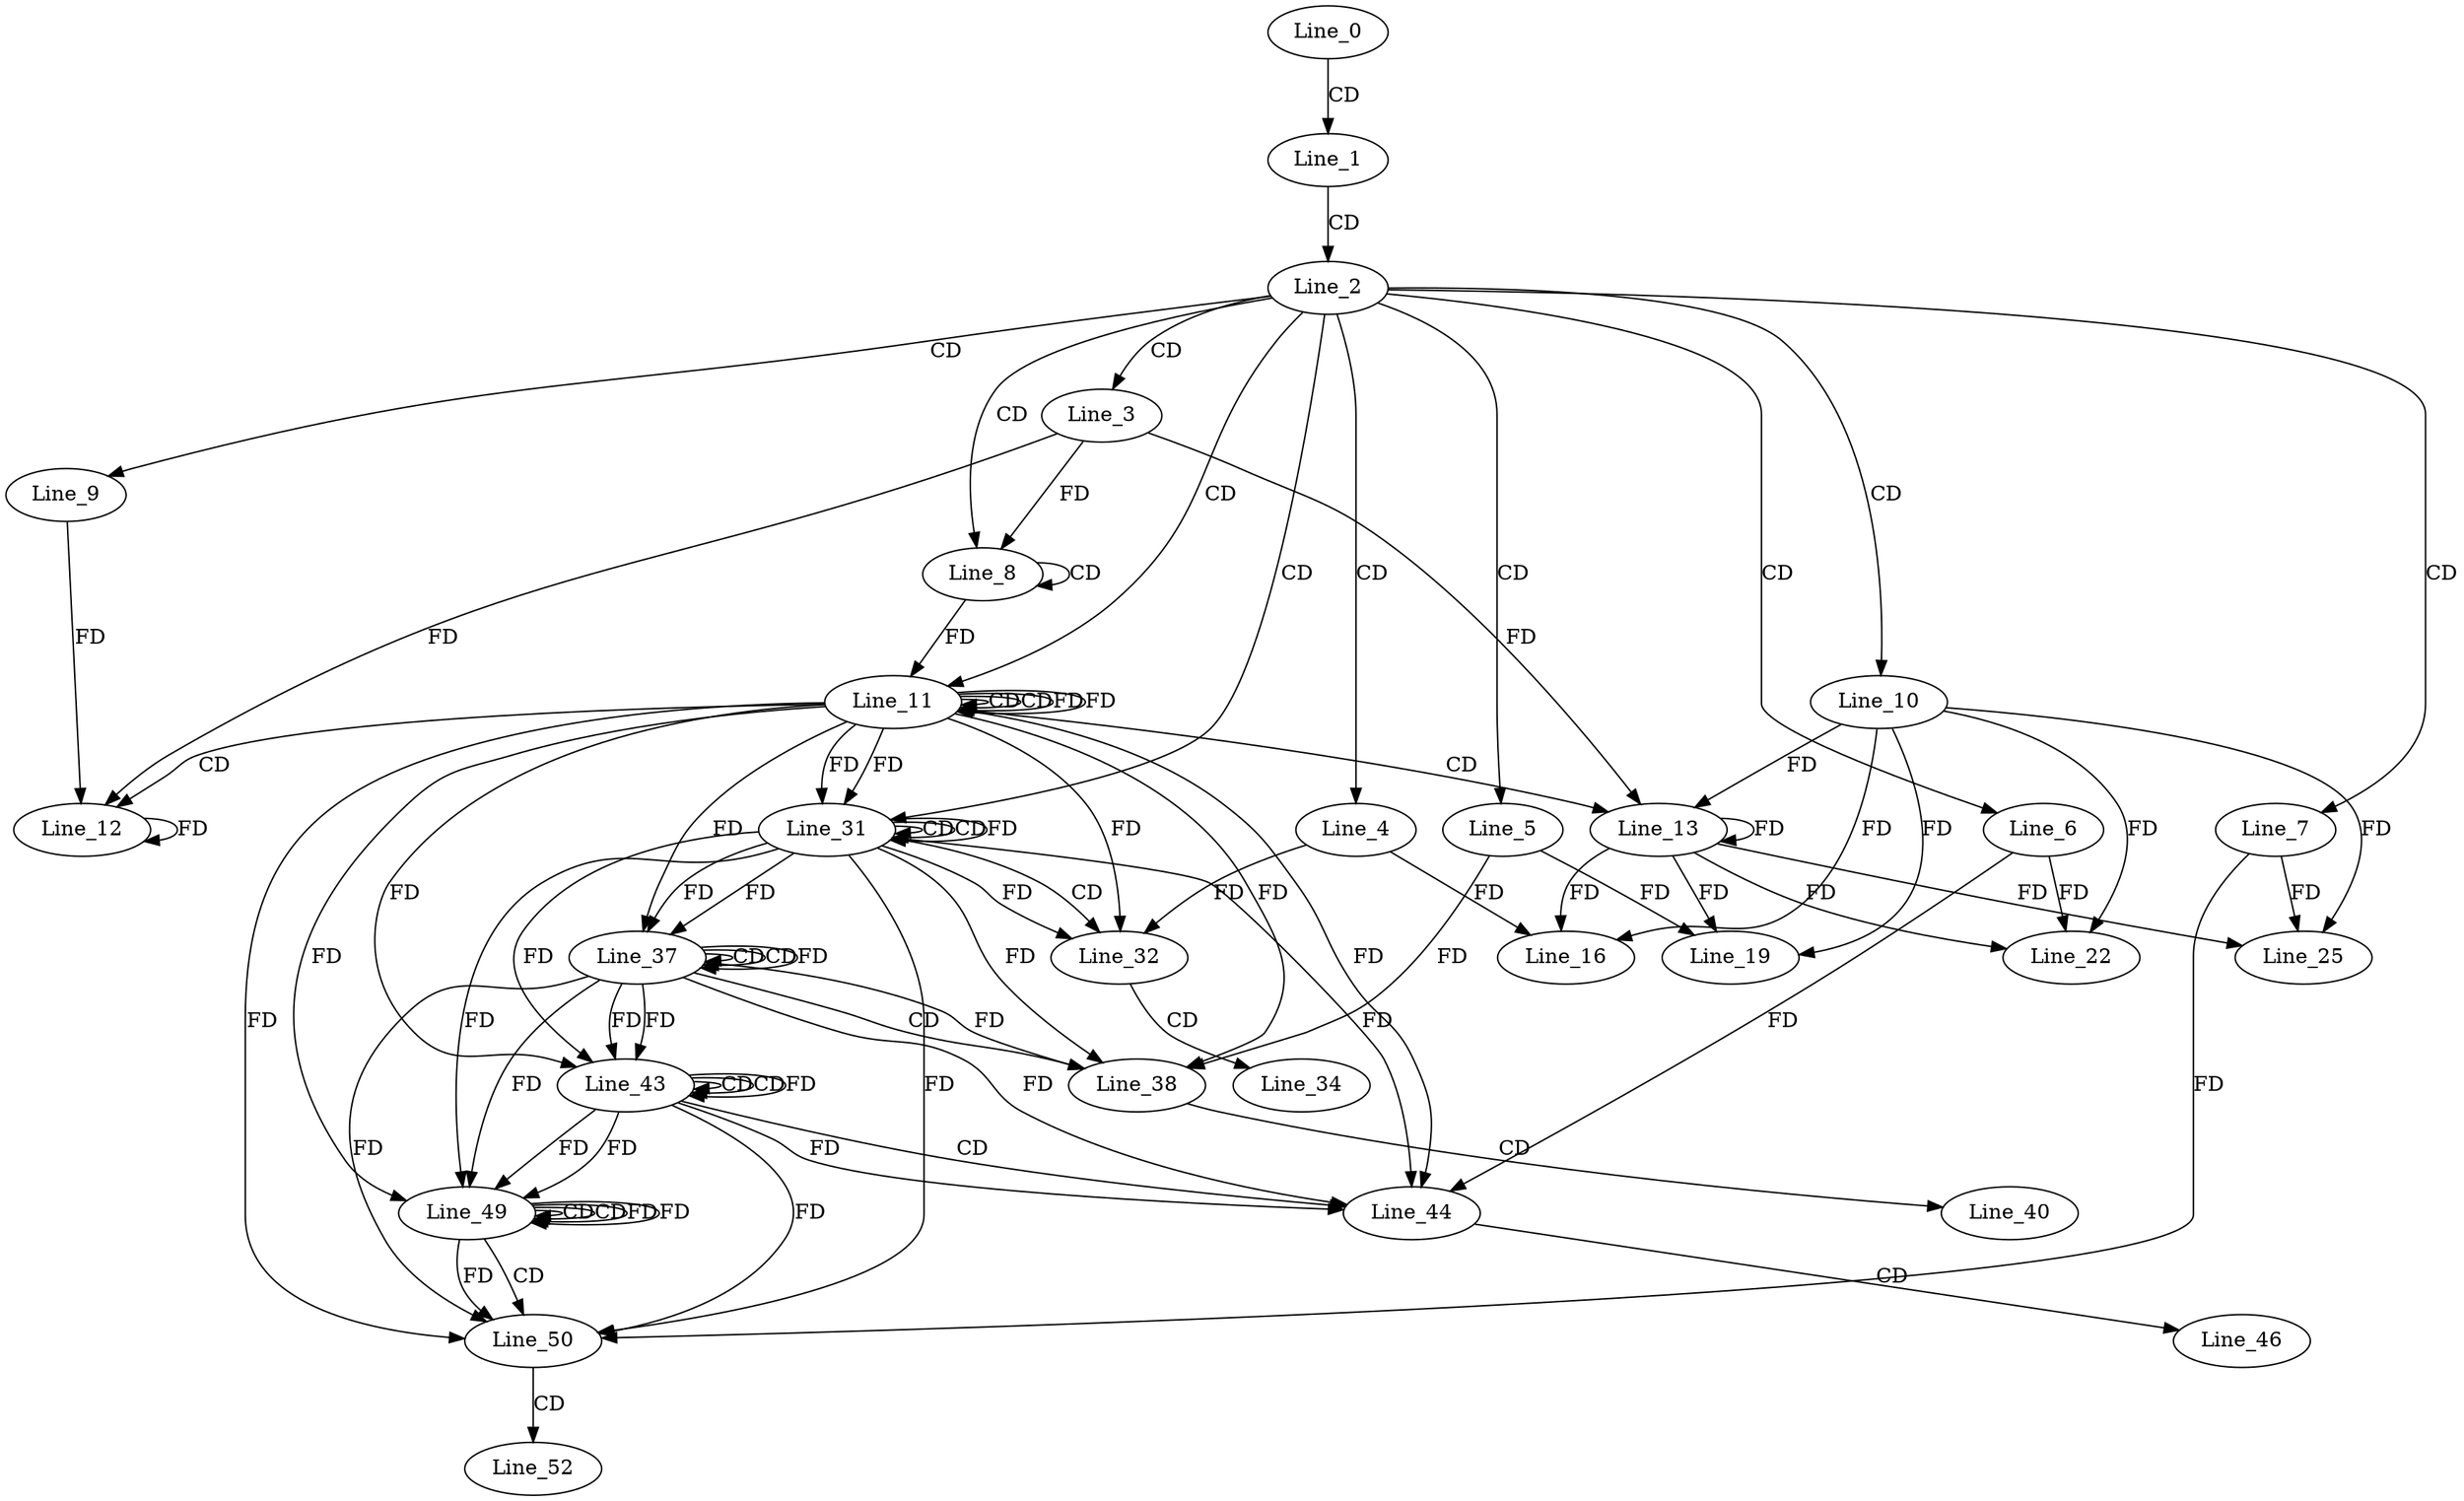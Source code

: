 digraph G {
  Line_0;
  Line_1;
  Line_2;
  Line_3;
  Line_4;
  Line_5;
  Line_6;
  Line_7;
  Line_8;
  Line_8;
  Line_9;
  Line_10;
  Line_11;
  Line_11;
  Line_11;
  Line_12;
  Line_12;
  Line_13;
  Line_13;
  Line_16;
  Line_19;
  Line_22;
  Line_25;
  Line_31;
  Line_31;
  Line_31;
  Line_32;
  Line_32;
  Line_34;
  Line_37;
  Line_37;
  Line_37;
  Line_38;
  Line_38;
  Line_40;
  Line_43;
  Line_43;
  Line_43;
  Line_44;
  Line_44;
  Line_46;
  Line_49;
  Line_49;
  Line_49;
  Line_50;
  Line_50;
  Line_52;
  Line_0 -> Line_1 [ label="CD" ];
  Line_1 -> Line_2 [ label="CD" ];
  Line_2 -> Line_3 [ label="CD" ];
  Line_2 -> Line_4 [ label="CD" ];
  Line_2 -> Line_5 [ label="CD" ];
  Line_2 -> Line_6 [ label="CD" ];
  Line_2 -> Line_7 [ label="CD" ];
  Line_2 -> Line_8 [ label="CD" ];
  Line_8 -> Line_8 [ label="CD" ];
  Line_3 -> Line_8 [ label="FD" ];
  Line_2 -> Line_9 [ label="CD" ];
  Line_2 -> Line_10 [ label="CD" ];
  Line_2 -> Line_11 [ label="CD" ];
  Line_11 -> Line_11 [ label="CD" ];
  Line_8 -> Line_11 [ label="FD" ];
  Line_11 -> Line_11 [ label="CD" ];
  Line_11 -> Line_11 [ label="FD" ];
  Line_11 -> Line_12 [ label="CD" ];
  Line_12 -> Line_12 [ label="FD" ];
  Line_9 -> Line_12 [ label="FD" ];
  Line_3 -> Line_12 [ label="FD" ];
  Line_11 -> Line_13 [ label="CD" ];
  Line_13 -> Line_13 [ label="FD" ];
  Line_10 -> Line_13 [ label="FD" ];
  Line_3 -> Line_13 [ label="FD" ];
  Line_4 -> Line_16 [ label="FD" ];
  Line_13 -> Line_16 [ label="FD" ];
  Line_10 -> Line_16 [ label="FD" ];
  Line_5 -> Line_19 [ label="FD" ];
  Line_13 -> Line_19 [ label="FD" ];
  Line_10 -> Line_19 [ label="FD" ];
  Line_6 -> Line_22 [ label="FD" ];
  Line_13 -> Line_22 [ label="FD" ];
  Line_10 -> Line_22 [ label="FD" ];
  Line_7 -> Line_25 [ label="FD" ];
  Line_13 -> Line_25 [ label="FD" ];
  Line_10 -> Line_25 [ label="FD" ];
  Line_2 -> Line_31 [ label="CD" ];
  Line_31 -> Line_31 [ label="CD" ];
  Line_11 -> Line_31 [ label="FD" ];
  Line_31 -> Line_31 [ label="CD" ];
  Line_31 -> Line_31 [ label="FD" ];
  Line_11 -> Line_31 [ label="FD" ];
  Line_31 -> Line_32 [ label="CD" ];
  Line_4 -> Line_32 [ label="FD" ];
  Line_31 -> Line_32 [ label="FD" ];
  Line_11 -> Line_32 [ label="FD" ];
  Line_32 -> Line_34 [ label="CD" ];
  Line_37 -> Line_37 [ label="CD" ];
  Line_31 -> Line_37 [ label="FD" ];
  Line_37 -> Line_37 [ label="CD" ];
  Line_37 -> Line_37 [ label="FD" ];
  Line_31 -> Line_37 [ label="FD" ];
  Line_11 -> Line_37 [ label="FD" ];
  Line_37 -> Line_38 [ label="CD" ];
  Line_5 -> Line_38 [ label="FD" ];
  Line_37 -> Line_38 [ label="FD" ];
  Line_31 -> Line_38 [ label="FD" ];
  Line_11 -> Line_38 [ label="FD" ];
  Line_38 -> Line_40 [ label="CD" ];
  Line_43 -> Line_43 [ label="CD" ];
  Line_37 -> Line_43 [ label="FD" ];
  Line_43 -> Line_43 [ label="CD" ];
  Line_43 -> Line_43 [ label="FD" ];
  Line_37 -> Line_43 [ label="FD" ];
  Line_31 -> Line_43 [ label="FD" ];
  Line_11 -> Line_43 [ label="FD" ];
  Line_43 -> Line_44 [ label="CD" ];
  Line_6 -> Line_44 [ label="FD" ];
  Line_43 -> Line_44 [ label="FD" ];
  Line_37 -> Line_44 [ label="FD" ];
  Line_31 -> Line_44 [ label="FD" ];
  Line_11 -> Line_44 [ label="FD" ];
  Line_44 -> Line_46 [ label="CD" ];
  Line_49 -> Line_49 [ label="CD" ];
  Line_43 -> Line_49 [ label="FD" ];
  Line_49 -> Line_49 [ label="CD" ];
  Line_49 -> Line_49 [ label="FD" ];
  Line_43 -> Line_49 [ label="FD" ];
  Line_37 -> Line_49 [ label="FD" ];
  Line_31 -> Line_49 [ label="FD" ];
  Line_11 -> Line_49 [ label="FD" ];
  Line_49 -> Line_50 [ label="CD" ];
  Line_7 -> Line_50 [ label="FD" ];
  Line_49 -> Line_50 [ label="FD" ];
  Line_43 -> Line_50 [ label="FD" ];
  Line_37 -> Line_50 [ label="FD" ];
  Line_31 -> Line_50 [ label="FD" ];
  Line_11 -> Line_50 [ label="FD" ];
  Line_50 -> Line_52 [ label="CD" ];
  Line_11 -> Line_11 [ label="FD" ];
  Line_49 -> Line_49 [ label="FD" ];
}
